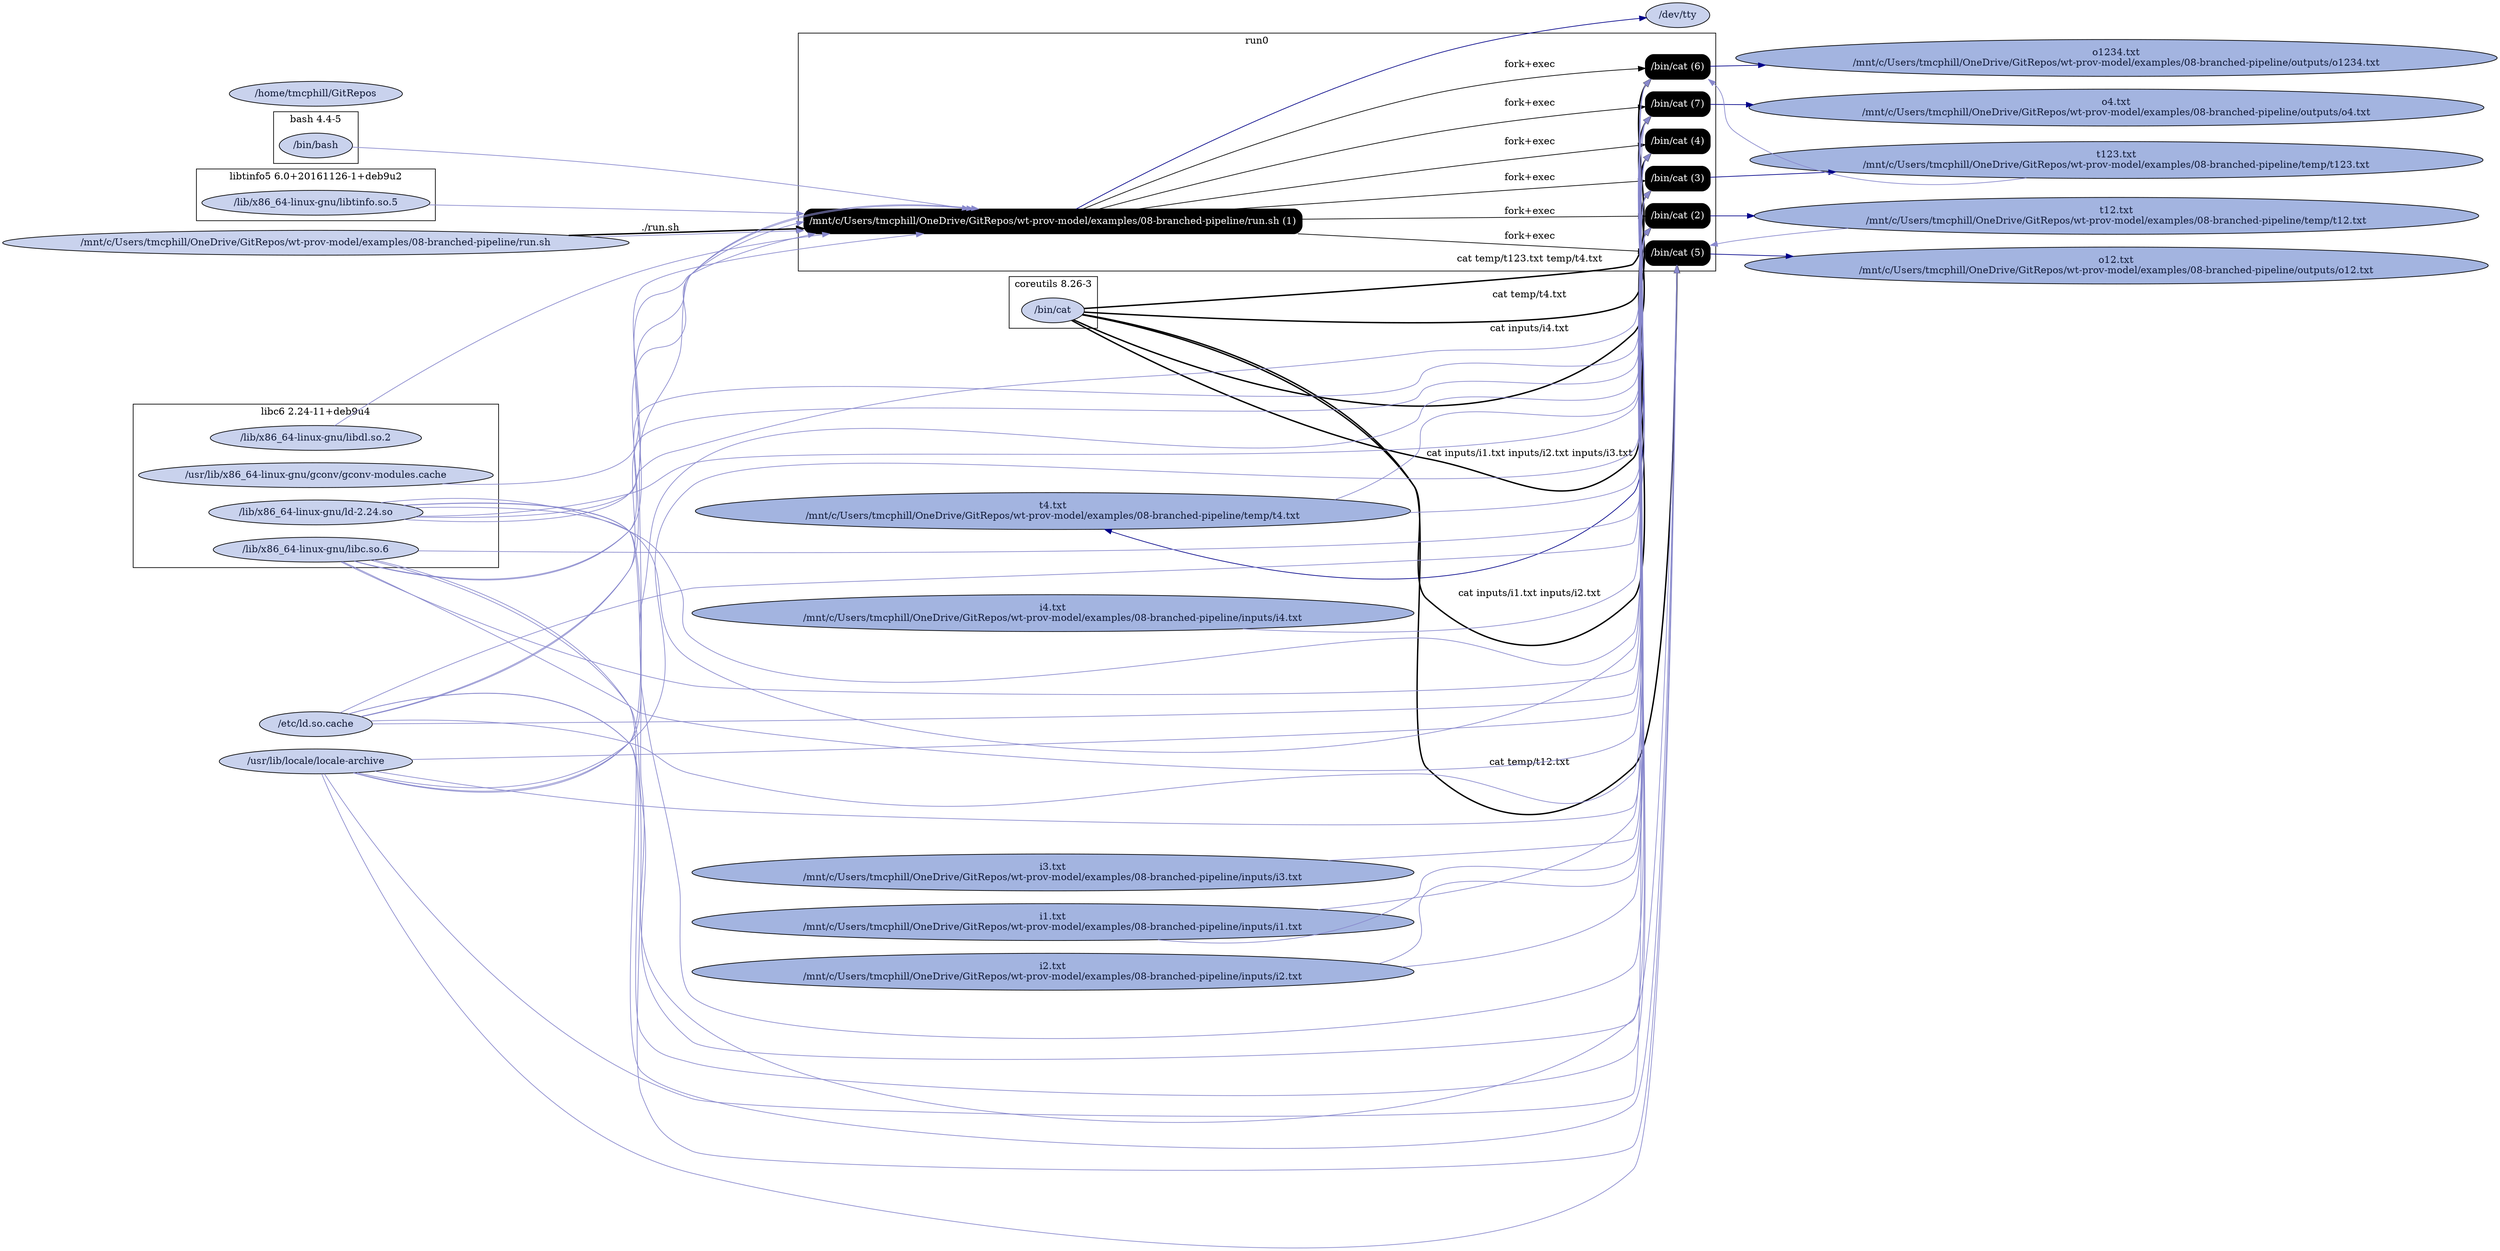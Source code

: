 digraph G {
    rankdir=LR;

    /* programs */
    node [shape=box fontcolor=white fillcolor=black style="filled,rounded"];
    subgraph cluster_run0 {
        label="run0";
        prog0 [label="/mnt/c/Users/tmcphill/OneDrive/GitRepos/wt-prov-model/examples/08-branched-pipeline/run.sh (1)"];
        prog1 [label="/bin/cat (2)"];
        prog0 -> prog1 [label="fork+exec"];
        prog2 [label="/bin/cat (3)"];
        prog0 -> prog2 [label="fork+exec"];
        prog3 [label="/bin/cat (4)"];
        prog0 -> prog3 [label="fork+exec"];
        prog4 [label="/bin/cat (5)"];
        prog0 -> prog4 [label="fork+exec"];
        prog5 [label="/bin/cat (6)"];
        prog0 -> prog5 [label="fork+exec"];
        prog6 [label="/bin/cat (7)"];
        prog0 -> prog6 [label="fork+exec"];
    }

    node [shape=ellipse fontcolor="#131C39" fillcolor="#C9D2ED"];

    /* system packages */
    subgraph cluster_pkg0 {
        label="bash 4.4-5";
        "/bin/bash";
    }
    subgraph cluster_pkg1 {
        label="coreutils 8.26-3";
        "/bin/cat";
    }
    subgraph cluster_pkg2 {
        label="libc6 2.24-11+deb9u4";
        "/lib/x86_64-linux-gnu/ld-2.24.so";
        "/lib/x86_64-linux-gnu/libc.so.6";
        "/lib/x86_64-linux-gnu/libdl.so.2";
        "/usr/lib/x86_64-linux-gnu/gconv/gconv-modules.cache";
    }
    subgraph cluster_pkg3 {
        label="libtinfo5 6.0+20161126-1+deb9u2";
        "/lib/x86_64-linux-gnu/libtinfo.so.5";
    }

    /* other files */
    "/dev/tty";
    "/etc/ld.so.cache";
    "/home/tmcphill/GitRepos";
    "/mnt/c/Users/tmcphill/OneDrive/GitRepos/wt-prov-model/examples/08-branched-pipeline/inputs/i1.txt" [fillcolor="#A3B4E0", label="i1.txt\n/mnt/c/Users/tmcphill/OneDrive/GitRepos/wt-prov-model/examples/08-branched-pipeline/inputs/i1.txt"];
    "/mnt/c/Users/tmcphill/OneDrive/GitRepos/wt-prov-model/examples/08-branched-pipeline/inputs/i2.txt" [fillcolor="#A3B4E0", label="i2.txt\n/mnt/c/Users/tmcphill/OneDrive/GitRepos/wt-prov-model/examples/08-branched-pipeline/inputs/i2.txt"];
    "/mnt/c/Users/tmcphill/OneDrive/GitRepos/wt-prov-model/examples/08-branched-pipeline/inputs/i3.txt" [fillcolor="#A3B4E0", label="i3.txt\n/mnt/c/Users/tmcphill/OneDrive/GitRepos/wt-prov-model/examples/08-branched-pipeline/inputs/i3.txt"];
    "/mnt/c/Users/tmcphill/OneDrive/GitRepos/wt-prov-model/examples/08-branched-pipeline/inputs/i4.txt" [fillcolor="#A3B4E0", label="i4.txt\n/mnt/c/Users/tmcphill/OneDrive/GitRepos/wt-prov-model/examples/08-branched-pipeline/inputs/i4.txt"];
    "/mnt/c/Users/tmcphill/OneDrive/GitRepos/wt-prov-model/examples/08-branched-pipeline/outputs/o12.txt" [fillcolor="#A3B4E0", label="o12.txt\n/mnt/c/Users/tmcphill/OneDrive/GitRepos/wt-prov-model/examples/08-branched-pipeline/outputs/o12.txt"];
    "/mnt/c/Users/tmcphill/OneDrive/GitRepos/wt-prov-model/examples/08-branched-pipeline/outputs/o1234.txt" [fillcolor="#A3B4E0", label="o1234.txt\n/mnt/c/Users/tmcphill/OneDrive/GitRepos/wt-prov-model/examples/08-branched-pipeline/outputs/o1234.txt"];
    "/mnt/c/Users/tmcphill/OneDrive/GitRepos/wt-prov-model/examples/08-branched-pipeline/outputs/o4.txt" [fillcolor="#A3B4E0", label="o4.txt\n/mnt/c/Users/tmcphill/OneDrive/GitRepos/wt-prov-model/examples/08-branched-pipeline/outputs/o4.txt"];
    "/mnt/c/Users/tmcphill/OneDrive/GitRepos/wt-prov-model/examples/08-branched-pipeline/run.sh";
    "/mnt/c/Users/tmcphill/OneDrive/GitRepos/wt-prov-model/examples/08-branched-pipeline/temp/t12.txt" [fillcolor="#A3B4E0", label="t12.txt\n/mnt/c/Users/tmcphill/OneDrive/GitRepos/wt-prov-model/examples/08-branched-pipeline/temp/t12.txt"];
    "/mnt/c/Users/tmcphill/OneDrive/GitRepos/wt-prov-model/examples/08-branched-pipeline/temp/t123.txt" [fillcolor="#A3B4E0", label="t123.txt\n/mnt/c/Users/tmcphill/OneDrive/GitRepos/wt-prov-model/examples/08-branched-pipeline/temp/t123.txt"];
    "/mnt/c/Users/tmcphill/OneDrive/GitRepos/wt-prov-model/examples/08-branched-pipeline/temp/t4.txt" [fillcolor="#A3B4E0", label="t4.txt\n/mnt/c/Users/tmcphill/OneDrive/GitRepos/wt-prov-model/examples/08-branched-pipeline/temp/t4.txt"];
    "/usr/lib/locale/locale-archive";

    "/mnt/c/Users/tmcphill/OneDrive/GitRepos/wt-prov-model/examples/08-branched-pipeline/run.sh" -> prog0 [style=bold, label="./run.sh"];
    "/bin/bash" -> prog0 [color="#8888CC"];
    "/lib/x86_64-linux-gnu/ld-2.24.so" -> prog0 [color="#8888CC"];
    "/etc/ld.so.cache" -> prog0 [color="#8888CC"];
    "/lib/x86_64-linux-gnu/libtinfo.so.5" -> prog0 [color="#8888CC"];
    "/lib/x86_64-linux-gnu/libdl.so.2" -> prog0 [color="#8888CC"];
    "/lib/x86_64-linux-gnu/libc.so.6" -> prog0 [color="#8888CC"];
    prog0 -> "/dev/tty" [color="#000088"];
    "/usr/lib/locale/locale-archive" -> prog0 [color="#8888CC"];
    "/usr/lib/x86_64-linux-gnu/gconv/gconv-modules.cache" -> prog0 [color="#8888CC"];
    "/mnt/c/Users/tmcphill/OneDrive/GitRepos/wt-prov-model/examples/08-branched-pipeline/run.sh" -> prog0 [color="#8888CC"];
    prog1 -> "/mnt/c/Users/tmcphill/OneDrive/GitRepos/wt-prov-model/examples/08-branched-pipeline/temp/t12.txt" [color="#000088"];
    "/bin/cat" -> prog1 [style=bold, label="cat inputs/i1.txt inputs/i2.txt"];
    "/lib/x86_64-linux-gnu/ld-2.24.so" -> prog1 [color="#8888CC"];
    "/etc/ld.so.cache" -> prog1 [color="#8888CC"];
    "/lib/x86_64-linux-gnu/libc.so.6" -> prog1 [color="#8888CC"];
    "/usr/lib/locale/locale-archive" -> prog1 [color="#8888CC"];
    "/mnt/c/Users/tmcphill/OneDrive/GitRepos/wt-prov-model/examples/08-branched-pipeline/inputs/i1.txt" -> prog1 [color="#8888CC"];
    "/mnt/c/Users/tmcphill/OneDrive/GitRepos/wt-prov-model/examples/08-branched-pipeline/inputs/i2.txt" -> prog1 [color="#8888CC"];
    prog2 -> "/mnt/c/Users/tmcphill/OneDrive/GitRepos/wt-prov-model/examples/08-branched-pipeline/temp/t123.txt" [color="#000088"];
    "/bin/cat" -> prog2 [style=bold, label="cat inputs/i1.txt inputs/i2.txt inputs/i3.txt"];
    "/lib/x86_64-linux-gnu/ld-2.24.so" -> prog2 [color="#8888CC"];
    "/etc/ld.so.cache" -> prog2 [color="#8888CC"];
    "/lib/x86_64-linux-gnu/libc.so.6" -> prog2 [color="#8888CC"];
    "/usr/lib/locale/locale-archive" -> prog2 [color="#8888CC"];
    "/mnt/c/Users/tmcphill/OneDrive/GitRepos/wt-prov-model/examples/08-branched-pipeline/inputs/i1.txt" -> prog2 [color="#8888CC"];
    "/mnt/c/Users/tmcphill/OneDrive/GitRepos/wt-prov-model/examples/08-branched-pipeline/inputs/i2.txt" -> prog2 [color="#8888CC"];
    "/mnt/c/Users/tmcphill/OneDrive/GitRepos/wt-prov-model/examples/08-branched-pipeline/inputs/i3.txt" -> prog2 [color="#8888CC"];
    prog3 -> "/mnt/c/Users/tmcphill/OneDrive/GitRepos/wt-prov-model/examples/08-branched-pipeline/temp/t4.txt" [color="#000088"];
    "/bin/cat" -> prog3 [style=bold, label="cat inputs/i4.txt"];
    "/lib/x86_64-linux-gnu/ld-2.24.so" -> prog3 [color="#8888CC"];
    "/etc/ld.so.cache" -> prog3 [color="#8888CC"];
    "/lib/x86_64-linux-gnu/libc.so.6" -> prog3 [color="#8888CC"];
    "/usr/lib/locale/locale-archive" -> prog3 [color="#8888CC"];
    "/mnt/c/Users/tmcphill/OneDrive/GitRepos/wt-prov-model/examples/08-branched-pipeline/inputs/i4.txt" -> prog3 [color="#8888CC"];
    prog4 -> "/mnt/c/Users/tmcphill/OneDrive/GitRepos/wt-prov-model/examples/08-branched-pipeline/outputs/o12.txt" [color="#000088"];
    "/bin/cat" -> prog4 [style=bold, label="cat temp/t12.txt"];
    "/lib/x86_64-linux-gnu/ld-2.24.so" -> prog4 [color="#8888CC"];
    "/etc/ld.so.cache" -> prog4 [color="#8888CC"];
    "/lib/x86_64-linux-gnu/libc.so.6" -> prog4 [color="#8888CC"];
    "/usr/lib/locale/locale-archive" -> prog4 [color="#8888CC"];
    "/mnt/c/Users/tmcphill/OneDrive/GitRepos/wt-prov-model/examples/08-branched-pipeline/temp/t12.txt" -> prog4 [color="#8888CC"];
    prog5 -> "/mnt/c/Users/tmcphill/OneDrive/GitRepos/wt-prov-model/examples/08-branched-pipeline/outputs/o1234.txt" [color="#000088"];
    "/bin/cat" -> prog5 [style=bold, label="cat temp/t123.txt temp/t4.txt"];
    "/lib/x86_64-linux-gnu/ld-2.24.so" -> prog5 [color="#8888CC"];
    "/etc/ld.so.cache" -> prog5 [color="#8888CC"];
    "/lib/x86_64-linux-gnu/libc.so.6" -> prog5 [color="#8888CC"];
    "/usr/lib/locale/locale-archive" -> prog5 [color="#8888CC"];
    "/mnt/c/Users/tmcphill/OneDrive/GitRepos/wt-prov-model/examples/08-branched-pipeline/temp/t123.txt" -> prog5 [color="#8888CC"];
    "/mnt/c/Users/tmcphill/OneDrive/GitRepos/wt-prov-model/examples/08-branched-pipeline/temp/t4.txt" -> prog5 [color="#8888CC"];
    prog6 -> "/mnt/c/Users/tmcphill/OneDrive/GitRepos/wt-prov-model/examples/08-branched-pipeline/outputs/o4.txt" [color="#000088"];
    "/bin/cat" -> prog6 [style=bold, label="cat temp/t4.txt"];
    "/lib/x86_64-linux-gnu/ld-2.24.so" -> prog6 [color="#8888CC"];
    "/etc/ld.so.cache" -> prog6 [color="#8888CC"];
    "/lib/x86_64-linux-gnu/libc.so.6" -> prog6 [color="#8888CC"];
    "/usr/lib/locale/locale-archive" -> prog6 [color="#8888CC"];
    "/mnt/c/Users/tmcphill/OneDrive/GitRepos/wt-prov-model/examples/08-branched-pipeline/temp/t4.txt" -> prog6 [color="#8888CC"];
}
